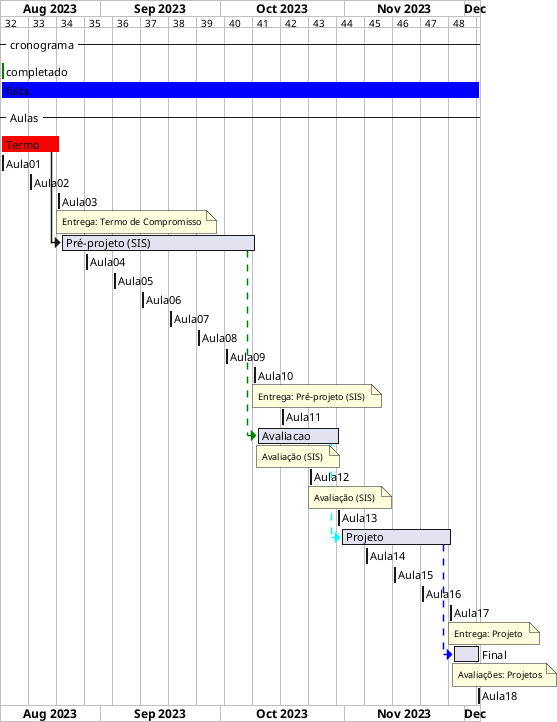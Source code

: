 @startgantt cronograma_SIS

/'TODO: tentar usar variáveis do sistema: https://blog.jdriven.com/2017/01/plantuml-pleasantness-using-current-date/  '/
/'atualizar'/
!$dataInicio = "	2023-08-07	"
!$dataFim  = "	2023-12-04	"
!$Aula01 = $dataInicio		
!$Aula02 = "	2023-08-14	"
!$Aula03 = "	2023-08-21	"
!$Aula04 = "	2023-08-28	"
!$Aula05 = "	2023-09-04	"
!$Aula06 = "	2023-09-11	"
!$Aula07 = "	2023-09-18	"
!$Aula08 = "	2023-09-25	"
!$Aula09 = "	2023-10-02	"
!$Aula10 = "	2023-10-09	"
!$Aula11 = "	2023-10-16	"
!$Aula12 = "	2023-10-23	"
!$Aula13 = "	2023-10-30	"
!$Aula14 = "	2023-11-06	"
!$Aula15 = "	2023-11-13	"
!$Aula16 = "	2023-11-20	"
!$Aula17 = "	2023-11-27	"
!$Aula18 = "	2023-12-04	"
!$Aula18 = $dataFim		

!$dataAtual  = $Aula01
/'atualizar'/


ganttscale weekly

Project starts $dataInicio

-- cronograma -- 
[completado] is colored in green
[completado] starts $dataInicio and ends $dataAtual
[falta] starts $dataAtual and ends $dataFim
[falta] is colored in blue

-- Aulas -- 
[Termo] is colored in Red
[Termo]  starts $Aula01 and ends $Aula03
[Aula01] starts $Aula01 and ends $Aula01
[Aula02] starts $Aula02 and ends $Aula02
[Aula03] starts $Aula03 and ends $Aula03
note bottom
Entrega: Termo de Compromisso
end note
[Pré-projeto (SIS)] starts at [Termo]'s end
[Pré-projeto (SIS)] ends $Aula10
[Aula04] starts $Aula04 and ends $Aula04
[Aula05] starts $Aula05 and ends $Aula05
[Aula06] starts $Aula06 and ends $Aula06
[Aula07] starts $Aula07 and ends $Aula07
[Aula08] starts $Aula08 and ends $Aula08
[Aula09] starts $Aula09 and ends $Aula09
[Aula10] starts $Aula10 and ends $Aula10
note bottom
Entrega: Pré-projeto (SIS) 
end note
[Aula11] starts $Aula11 and ends $Aula11
[Avaliacao] starts at [Pré-projeto (SIS)]'s end with green dashed link
[Avaliacao] ends $Aula13
note bottom
Avaliação (SIS) 
end note
[Aula12] starts $Aula12 and ends $Aula12
note bottom
Avaliação (SIS) 
end note
[Aula13] starts $Aula13 and ends $Aula13
[Projeto] starts at [Avaliacao]'s end with cyan dashed link
[Projeto] ends $Aula17
[Aula14] starts $Aula14 and ends $Aula14
[Aula15] starts $Aula15 and ends $Aula15
[Aula16] starts $Aula16 and ends $Aula16
[Aula17] starts $Aula17 and ends $Aula17
note bottom
Entrega: Projeto 
end note
[Final] starts at [Projeto]'s end with blue dashed link
[Final] ends $Aula18
note bottom
Avaliações: Projetos
end note
[Aula18] starts $Aula18 and ends $Aula18

@endgantt